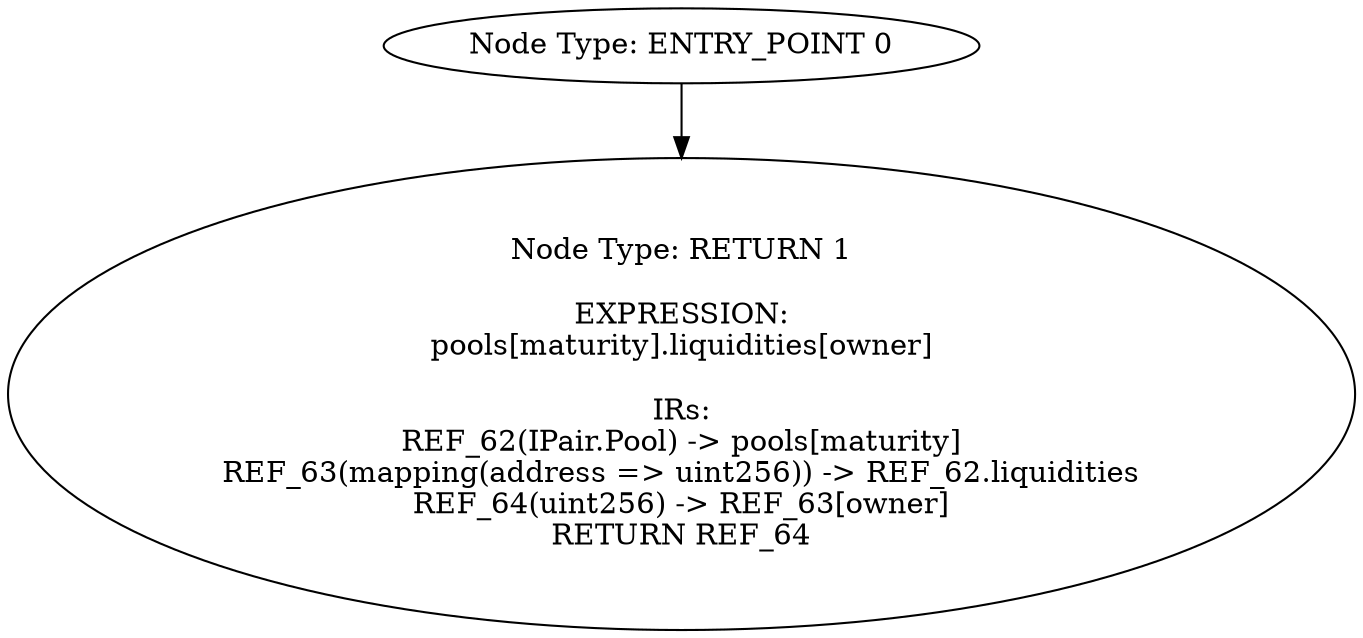 digraph{
0[label="Node Type: ENTRY_POINT 0
"];
0->1;
1[label="Node Type: RETURN 1

EXPRESSION:
pools[maturity].liquidities[owner]

IRs:
REF_62(IPair.Pool) -> pools[maturity]
REF_63(mapping(address => uint256)) -> REF_62.liquidities
REF_64(uint256) -> REF_63[owner]
RETURN REF_64"];
}
